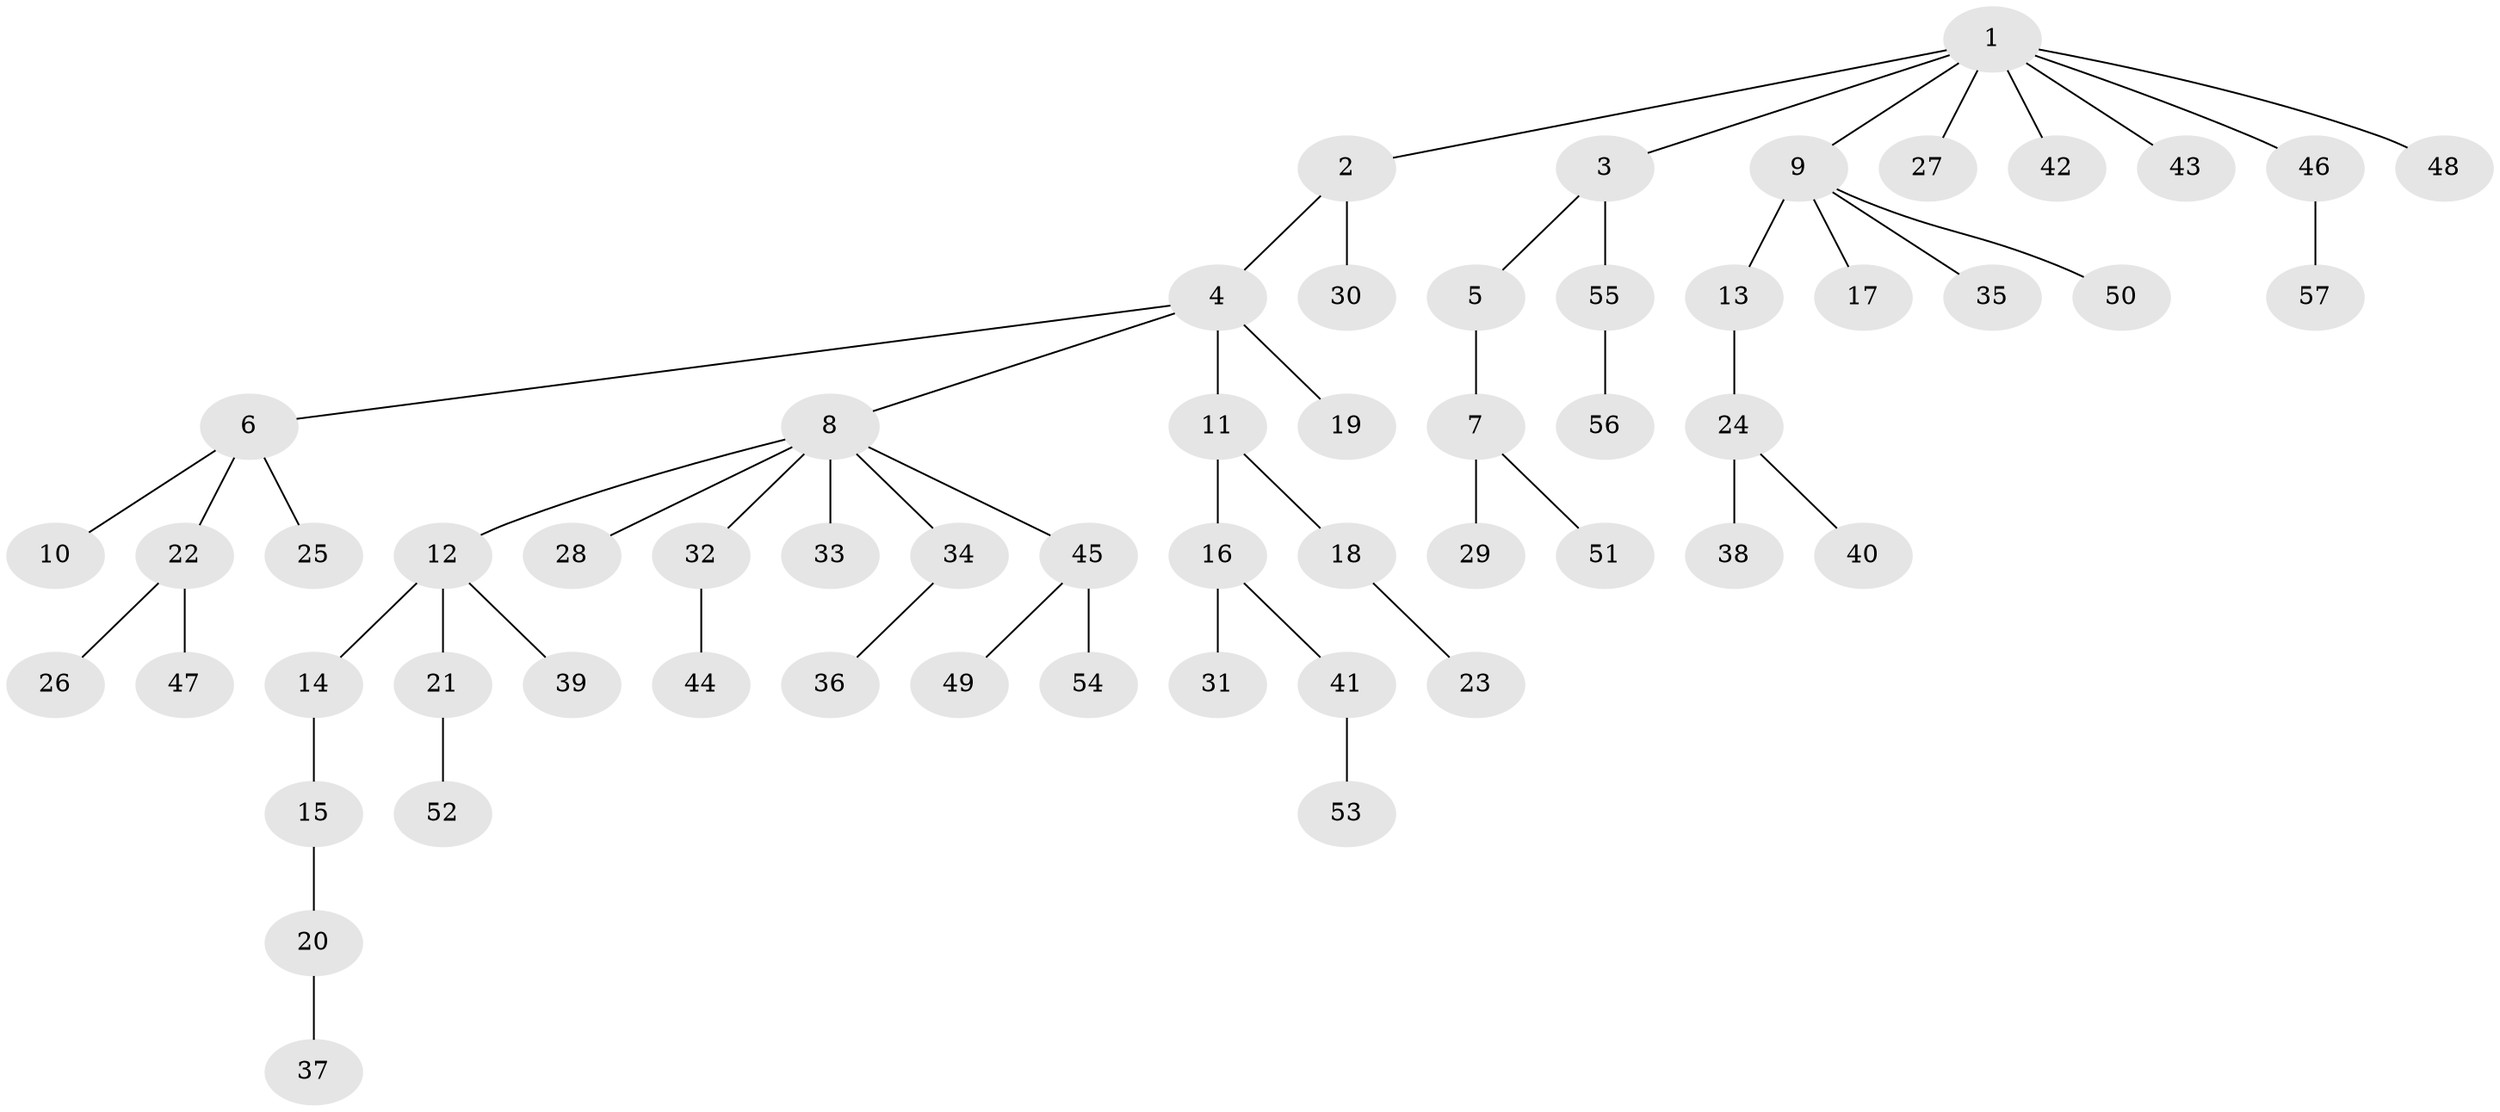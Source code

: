// Generated by graph-tools (version 1.1) at 2025/50/03/09/25 03:50:17]
// undirected, 57 vertices, 56 edges
graph export_dot {
graph [start="1"]
  node [color=gray90,style=filled];
  1;
  2;
  3;
  4;
  5;
  6;
  7;
  8;
  9;
  10;
  11;
  12;
  13;
  14;
  15;
  16;
  17;
  18;
  19;
  20;
  21;
  22;
  23;
  24;
  25;
  26;
  27;
  28;
  29;
  30;
  31;
  32;
  33;
  34;
  35;
  36;
  37;
  38;
  39;
  40;
  41;
  42;
  43;
  44;
  45;
  46;
  47;
  48;
  49;
  50;
  51;
  52;
  53;
  54;
  55;
  56;
  57;
  1 -- 2;
  1 -- 3;
  1 -- 9;
  1 -- 27;
  1 -- 42;
  1 -- 43;
  1 -- 46;
  1 -- 48;
  2 -- 4;
  2 -- 30;
  3 -- 5;
  3 -- 55;
  4 -- 6;
  4 -- 8;
  4 -- 11;
  4 -- 19;
  5 -- 7;
  6 -- 10;
  6 -- 22;
  6 -- 25;
  7 -- 29;
  7 -- 51;
  8 -- 12;
  8 -- 28;
  8 -- 32;
  8 -- 33;
  8 -- 34;
  8 -- 45;
  9 -- 13;
  9 -- 17;
  9 -- 35;
  9 -- 50;
  11 -- 16;
  11 -- 18;
  12 -- 14;
  12 -- 21;
  12 -- 39;
  13 -- 24;
  14 -- 15;
  15 -- 20;
  16 -- 31;
  16 -- 41;
  18 -- 23;
  20 -- 37;
  21 -- 52;
  22 -- 26;
  22 -- 47;
  24 -- 38;
  24 -- 40;
  32 -- 44;
  34 -- 36;
  41 -- 53;
  45 -- 49;
  45 -- 54;
  46 -- 57;
  55 -- 56;
}
